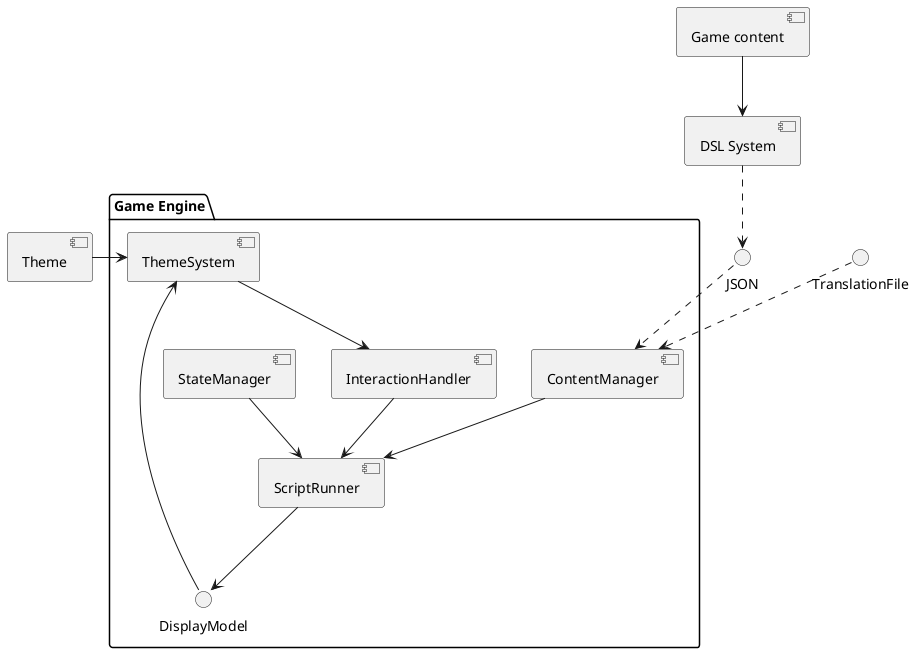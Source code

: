 @startuml Point 'n Click

[Game content] --> [DSL System]
[DSL System] ..> JSON 
interface TranslationFile
component Theme

package "Game Engine" {
    TranslationFile ..> [ContentManager]
    JSON ..> [ContentManager]
    [StateManager] --> [ScriptRunner]
    [ContentManager] --> [ScriptRunner]

    [ScriptRunner] --> DisplayModel

    DisplayModel --> [ThemeSystem]
    [Theme] -> [ThemeSystem]
    [ThemeSystem] --> [InteractionHandler]
    [InteractionHandler] --> [ScriptRunner]
}

@enduml